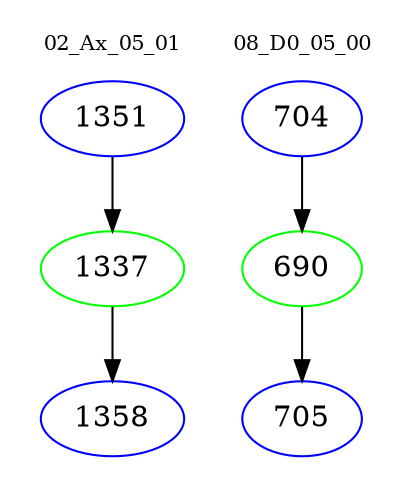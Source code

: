 digraph{
subgraph cluster_0 {
color = white
label = "02_Ax_05_01";
fontsize=10;
T0_1351 [label="1351", color="blue"]
T0_1351 -> T0_1337 [color="black"]
T0_1337 [label="1337", color="green"]
T0_1337 -> T0_1358 [color="black"]
T0_1358 [label="1358", color="blue"]
}
subgraph cluster_1 {
color = white
label = "08_D0_05_00";
fontsize=10;
T1_704 [label="704", color="blue"]
T1_704 -> T1_690 [color="black"]
T1_690 [label="690", color="green"]
T1_690 -> T1_705 [color="black"]
T1_705 [label="705", color="blue"]
}
}
